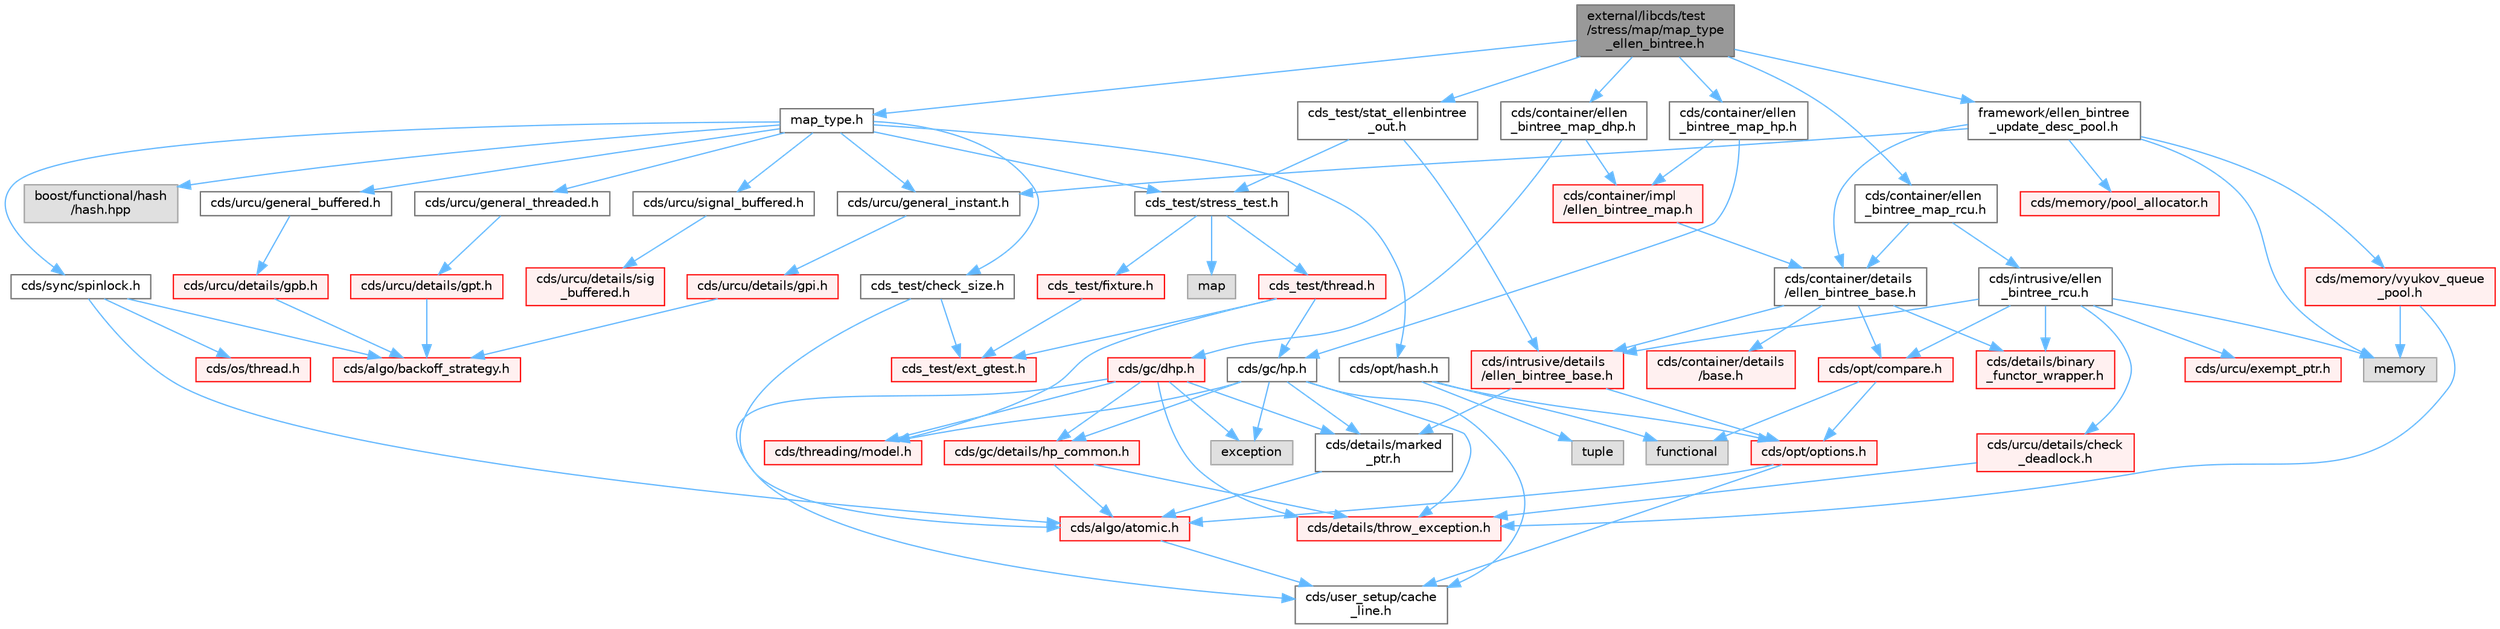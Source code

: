 digraph "external/libcds/test/stress/map/map_type_ellen_bintree.h"
{
 // LATEX_PDF_SIZE
  bgcolor="transparent";
  edge [fontname=Helvetica,fontsize=10,labelfontname=Helvetica,labelfontsize=10];
  node [fontname=Helvetica,fontsize=10,shape=box,height=0.2,width=0.4];
  Node1 [id="Node000001",label="external/libcds/test\l/stress/map/map_type\l_ellen_bintree.h",height=0.2,width=0.4,color="gray40", fillcolor="grey60", style="filled", fontcolor="black",tooltip=" "];
  Node1 -> Node2 [id="edge1_Node000001_Node000002",color="steelblue1",style="solid",tooltip=" "];
  Node2 [id="Node000002",label="map_type.h",height=0.2,width=0.4,color="grey40", fillcolor="white", style="filled",URL="$map__type_8h.html",tooltip=" "];
  Node2 -> Node3 [id="edge2_Node000002_Node000003",color="steelblue1",style="solid",tooltip=" "];
  Node3 [id="Node000003",label="cds/urcu/general_instant.h",height=0.2,width=0.4,color="grey40", fillcolor="white", style="filled",URL="$general__instant_8h.html",tooltip=" "];
  Node3 -> Node4 [id="edge3_Node000003_Node000004",color="steelblue1",style="solid",tooltip=" "];
  Node4 [id="Node000004",label="cds/urcu/details/gpi.h",height=0.2,width=0.4,color="red", fillcolor="#FFF0F0", style="filled",URL="$gpi_8h.html",tooltip=" "];
  Node4 -> Node54 [id="edge4_Node000004_Node000054",color="steelblue1",style="solid",tooltip=" "];
  Node54 [id="Node000054",label="cds/algo/backoff_strategy.h",height=0.2,width=0.4,color="red", fillcolor="#FFF0F0", style="filled",URL="$backoff__strategy_8h.html",tooltip=" "];
  Node2 -> Node58 [id="edge5_Node000002_Node000058",color="steelblue1",style="solid",tooltip=" "];
  Node58 [id="Node000058",label="cds/urcu/general_buffered.h",height=0.2,width=0.4,color="grey40", fillcolor="white", style="filled",URL="$general__buffered_8h.html",tooltip=" "];
  Node58 -> Node59 [id="edge6_Node000058_Node000059",color="steelblue1",style="solid",tooltip=" "];
  Node59 [id="Node000059",label="cds/urcu/details/gpb.h",height=0.2,width=0.4,color="red", fillcolor="#FFF0F0", style="filled",URL="$gpb_8h.html",tooltip=" "];
  Node59 -> Node54 [id="edge7_Node000059_Node000054",color="steelblue1",style="solid",tooltip=" "];
  Node2 -> Node72 [id="edge8_Node000002_Node000072",color="steelblue1",style="solid",tooltip=" "];
  Node72 [id="Node000072",label="cds/urcu/general_threaded.h",height=0.2,width=0.4,color="grey40", fillcolor="white", style="filled",URL="$general__threaded_8h.html",tooltip=" "];
  Node72 -> Node73 [id="edge9_Node000072_Node000073",color="steelblue1",style="solid",tooltip=" "];
  Node73 [id="Node000073",label="cds/urcu/details/gpt.h",height=0.2,width=0.4,color="red", fillcolor="#FFF0F0", style="filled",URL="$gpt_8h.html",tooltip=" "];
  Node73 -> Node54 [id="edge10_Node000073_Node000054",color="steelblue1",style="solid",tooltip=" "];
  Node2 -> Node76 [id="edge11_Node000002_Node000076",color="steelblue1",style="solid",tooltip=" "];
  Node76 [id="Node000076",label="cds/urcu/signal_buffered.h",height=0.2,width=0.4,color="grey40", fillcolor="white", style="filled",URL="$signal__buffered_8h.html",tooltip=" "];
  Node76 -> Node77 [id="edge12_Node000076_Node000077",color="steelblue1",style="solid",tooltip=" "];
  Node77 [id="Node000077",label="cds/urcu/details/sig\l_buffered.h",height=0.2,width=0.4,color="red", fillcolor="#FFF0F0", style="filled",URL="$sig__buffered_8h.html",tooltip=" "];
  Node2 -> Node79 [id="edge13_Node000002_Node000079",color="steelblue1",style="solid",tooltip=" "];
  Node79 [id="Node000079",label="cds/sync/spinlock.h",height=0.2,width=0.4,color="grey40", fillcolor="white", style="filled",URL="$sync_2spinlock_8h.html",tooltip=" "];
  Node79 -> Node9 [id="edge14_Node000079_Node000009",color="steelblue1",style="solid",tooltip=" "];
  Node9 [id="Node000009",label="cds/algo/atomic.h",height=0.2,width=0.4,color="red", fillcolor="#FFF0F0", style="filled",URL="$external_2libcds_2cds_2algo_2atomic_8h.html",tooltip=" "];
  Node9 -> Node23 [id="edge15_Node000009_Node000023",color="steelblue1",style="solid",tooltip=" "];
  Node23 [id="Node000023",label="cds/user_setup/cache\l_line.h",height=0.2,width=0.4,color="grey40", fillcolor="white", style="filled",URL="$cache__line_8h.html",tooltip="Cache-line size definition"];
  Node79 -> Node43 [id="edge16_Node000079_Node000043",color="steelblue1",style="solid",tooltip=" "];
  Node43 [id="Node000043",label="cds/os/thread.h",height=0.2,width=0.4,color="red", fillcolor="#FFF0F0", style="filled",URL="$cds_2os_2thread_8h.html",tooltip=" "];
  Node79 -> Node54 [id="edge17_Node000079_Node000054",color="steelblue1",style="solid",tooltip=" "];
  Node2 -> Node80 [id="edge18_Node000002_Node000080",color="steelblue1",style="solid",tooltip=" "];
  Node80 [id="Node000080",label="cds/opt/hash.h",height=0.2,width=0.4,color="grey40", fillcolor="white", style="filled",URL="$external_2libcds_2cds_2opt_2hash_8h.html",tooltip=" "];
  Node80 -> Node81 [id="edge19_Node000080_Node000081",color="steelblue1",style="solid",tooltip=" "];
  Node81 [id="Node000081",label="tuple",height=0.2,width=0.4,color="grey60", fillcolor="#E0E0E0", style="filled",tooltip=" "];
  Node80 -> Node82 [id="edge20_Node000080_Node000082",color="steelblue1",style="solid",tooltip=" "];
  Node82 [id="Node000082",label="functional",height=0.2,width=0.4,color="grey60", fillcolor="#E0E0E0", style="filled",tooltip=" "];
  Node80 -> Node66 [id="edge21_Node000080_Node000066",color="steelblue1",style="solid",tooltip=" "];
  Node66 [id="Node000066",label="cds/opt/options.h",height=0.2,width=0.4,color="red", fillcolor="#FFF0F0", style="filled",URL="$opt_2options_8h.html",tooltip=" "];
  Node66 -> Node23 [id="edge22_Node000066_Node000023",color="steelblue1",style="solid",tooltip=" "];
  Node66 -> Node9 [id="edge23_Node000066_Node000009",color="steelblue1",style="solid",tooltip=" "];
  Node2 -> Node83 [id="edge24_Node000002_Node000083",color="steelblue1",style="solid",tooltip=" "];
  Node83 [id="Node000083",label="boost/functional/hash\l/hash.hpp",height=0.2,width=0.4,color="grey60", fillcolor="#E0E0E0", style="filled",tooltip=" "];
  Node2 -> Node84 [id="edge25_Node000002_Node000084",color="steelblue1",style="solid",tooltip=" "];
  Node84 [id="Node000084",label="cds_test/stress_test.h",height=0.2,width=0.4,color="grey40", fillcolor="white", style="filled",URL="$stress__test_8h.html",tooltip=" "];
  Node84 -> Node85 [id="edge26_Node000084_Node000085",color="steelblue1",style="solid",tooltip=" "];
  Node85 [id="Node000085",label="map",height=0.2,width=0.4,color="grey60", fillcolor="#E0E0E0", style="filled",tooltip=" "];
  Node84 -> Node86 [id="edge27_Node000084_Node000086",color="steelblue1",style="solid",tooltip=" "];
  Node86 [id="Node000086",label="cds_test/fixture.h",height=0.2,width=0.4,color="red", fillcolor="#FFF0F0", style="filled",URL="$fixture_8h.html",tooltip=" "];
  Node86 -> Node87 [id="edge28_Node000086_Node000087",color="steelblue1",style="solid",tooltip=" "];
  Node87 [id="Node000087",label="cds_test/ext_gtest.h",height=0.2,width=0.4,color="red", fillcolor="#FFF0F0", style="filled",URL="$ext__gtest_8h.html",tooltip=" "];
  Node84 -> Node91 [id="edge29_Node000084_Node000091",color="steelblue1",style="solid",tooltip=" "];
  Node91 [id="Node000091",label="cds_test/thread.h",height=0.2,width=0.4,color="red", fillcolor="#FFF0F0", style="filled",URL="$test_2include_2cds__test_2thread_8h.html",tooltip=" "];
  Node91 -> Node87 [id="edge30_Node000091_Node000087",color="steelblue1",style="solid",tooltip=" "];
  Node91 -> Node47 [id="edge31_Node000091_Node000047",color="steelblue1",style="solid",tooltip=" "];
  Node47 [id="Node000047",label="cds/threading/model.h",height=0.2,width=0.4,color="red", fillcolor="#FFF0F0", style="filled",URL="$model_8h.html",tooltip=" "];
  Node91 -> Node93 [id="edge32_Node000091_Node000093",color="steelblue1",style="solid",tooltip=" "];
  Node93 [id="Node000093",label="cds/gc/hp.h",height=0.2,width=0.4,color="grey40", fillcolor="white", style="filled",URL="$hp_8h.html",tooltip=" "];
  Node93 -> Node15 [id="edge33_Node000093_Node000015",color="steelblue1",style="solid",tooltip=" "];
  Node15 [id="Node000015",label="exception",height=0.2,width=0.4,color="grey60", fillcolor="#E0E0E0", style="filled",tooltip=" "];
  Node93 -> Node94 [id="edge34_Node000093_Node000094",color="steelblue1",style="solid",tooltip=" "];
  Node94 [id="Node000094",label="cds/gc/details/hp_common.h",height=0.2,width=0.4,color="red", fillcolor="#FFF0F0", style="filled",URL="$hp__common_8h.html",tooltip=" "];
  Node94 -> Node9 [id="edge35_Node000094_Node000009",color="steelblue1",style="solid",tooltip=" "];
  Node94 -> Node40 [id="edge36_Node000094_Node000040",color="steelblue1",style="solid",tooltip=" "];
  Node40 [id="Node000040",label="cds/details/throw_exception.h",height=0.2,width=0.4,color="red", fillcolor="#FFF0F0", style="filled",URL="$throw__exception_8h.html",tooltip=" "];
  Node93 -> Node47 [id="edge37_Node000093_Node000047",color="steelblue1",style="solid",tooltip=" "];
  Node93 -> Node40 [id="edge38_Node000093_Node000040",color="steelblue1",style="solid",tooltip=" "];
  Node93 -> Node46 [id="edge39_Node000093_Node000046",color="steelblue1",style="solid",tooltip=" "];
  Node46 [id="Node000046",label="cds/details/marked\l_ptr.h",height=0.2,width=0.4,color="grey40", fillcolor="white", style="filled",URL="$marked__ptr_8h.html",tooltip=" "];
  Node46 -> Node9 [id="edge40_Node000046_Node000009",color="steelblue1",style="solid",tooltip=" "];
  Node93 -> Node23 [id="edge41_Node000093_Node000023",color="steelblue1",style="solid",tooltip=" "];
  Node2 -> Node95 [id="edge42_Node000002_Node000095",color="steelblue1",style="solid",tooltip=" "];
  Node95 [id="Node000095",label="cds_test/check_size.h",height=0.2,width=0.4,color="grey40", fillcolor="white", style="filled",URL="$check__size_8h.html",tooltip=" "];
  Node95 -> Node87 [id="edge43_Node000095_Node000087",color="steelblue1",style="solid",tooltip=" "];
  Node95 -> Node9 [id="edge44_Node000095_Node000009",color="steelblue1",style="solid",tooltip=" "];
  Node1 -> Node96 [id="edge45_Node000001_Node000096",color="steelblue1",style="solid",tooltip=" "];
  Node96 [id="Node000096",label="cds/container/ellen\l_bintree_map_rcu.h",height=0.2,width=0.4,color="grey40", fillcolor="white", style="filled",URL="$ellen__bintree__map__rcu_8h.html",tooltip=" "];
  Node96 -> Node97 [id="edge46_Node000096_Node000097",color="steelblue1",style="solid",tooltip=" "];
  Node97 [id="Node000097",label="cds/container/details\l/ellen_bintree_base.h",height=0.2,width=0.4,color="grey40", fillcolor="white", style="filled",URL="$container_2details_2ellen__bintree__base_8h.html",tooltip=" "];
  Node97 -> Node98 [id="edge47_Node000097_Node000098",color="steelblue1",style="solid",tooltip=" "];
  Node98 [id="Node000098",label="cds/intrusive/details\l/ellen_bintree_base.h",height=0.2,width=0.4,color="red", fillcolor="#FFF0F0", style="filled",URL="$intrusive_2details_2ellen__bintree__base_8h.html",tooltip=" "];
  Node98 -> Node66 [id="edge48_Node000098_Node000066",color="steelblue1",style="solid",tooltip=" "];
  Node98 -> Node46 [id="edge49_Node000098_Node000046",color="steelblue1",style="solid",tooltip=" "];
  Node97 -> Node62 [id="edge50_Node000097_Node000062",color="steelblue1",style="solid",tooltip=" "];
  Node62 [id="Node000062",label="cds/container/details\l/base.h",height=0.2,width=0.4,color="red", fillcolor="#FFF0F0", style="filled",URL="$external_2libcds_2cds_2container_2details_2base_8h.html",tooltip=" "];
  Node97 -> Node100 [id="edge51_Node000097_Node000100",color="steelblue1",style="solid",tooltip=" "];
  Node100 [id="Node000100",label="cds/opt/compare.h",height=0.2,width=0.4,color="red", fillcolor="#FFF0F0", style="filled",URL="$external_2libcds_2cds_2opt_2compare_8h.html",tooltip=" "];
  Node100 -> Node82 [id="edge52_Node000100_Node000082",color="steelblue1",style="solid",tooltip=" "];
  Node100 -> Node66 [id="edge53_Node000100_Node000066",color="steelblue1",style="solid",tooltip=" "];
  Node97 -> Node101 [id="edge54_Node000097_Node000101",color="steelblue1",style="solid",tooltip=" "];
  Node101 [id="Node000101",label="cds/details/binary\l_functor_wrapper.h",height=0.2,width=0.4,color="red", fillcolor="#FFF0F0", style="filled",URL="$binary__functor__wrapper_8h.html",tooltip=" "];
  Node96 -> Node102 [id="edge55_Node000096_Node000102",color="steelblue1",style="solid",tooltip=" "];
  Node102 [id="Node000102",label="cds/intrusive/ellen\l_bintree_rcu.h",height=0.2,width=0.4,color="grey40", fillcolor="white", style="filled",URL="$ellen__bintree__rcu_8h.html",tooltip=" "];
  Node102 -> Node18 [id="edge56_Node000102_Node000018",color="steelblue1",style="solid",tooltip=" "];
  Node18 [id="Node000018",label="memory",height=0.2,width=0.4,color="grey60", fillcolor="#E0E0E0", style="filled",tooltip=" "];
  Node102 -> Node98 [id="edge57_Node000102_Node000098",color="steelblue1",style="solid",tooltip=" "];
  Node102 -> Node100 [id="edge58_Node000102_Node000100",color="steelblue1",style="solid",tooltip=" "];
  Node102 -> Node101 [id="edge59_Node000102_Node000101",color="steelblue1",style="solid",tooltip=" "];
  Node102 -> Node103 [id="edge60_Node000102_Node000103",color="steelblue1",style="solid",tooltip=" "];
  Node103 [id="Node000103",label="cds/urcu/details/check\l_deadlock.h",height=0.2,width=0.4,color="red", fillcolor="#FFF0F0", style="filled",URL="$check__deadlock_8h.html",tooltip=" "];
  Node103 -> Node40 [id="edge61_Node000103_Node000040",color="steelblue1",style="solid",tooltip=" "];
  Node102 -> Node104 [id="edge62_Node000102_Node000104",color="steelblue1",style="solid",tooltip=" "];
  Node104 [id="Node000104",label="cds/urcu/exempt_ptr.h",height=0.2,width=0.4,color="red", fillcolor="#FFF0F0", style="filled",URL="$exempt__ptr_8h.html",tooltip=" "];
  Node1 -> Node105 [id="edge63_Node000001_Node000105",color="steelblue1",style="solid",tooltip=" "];
  Node105 [id="Node000105",label="cds/container/ellen\l_bintree_map_hp.h",height=0.2,width=0.4,color="grey40", fillcolor="white", style="filled",URL="$ellen__bintree__map__hp_8h.html",tooltip=" "];
  Node105 -> Node93 [id="edge64_Node000105_Node000093",color="steelblue1",style="solid",tooltip=" "];
  Node105 -> Node106 [id="edge65_Node000105_Node000106",color="steelblue1",style="solid",tooltip=" "];
  Node106 [id="Node000106",label="cds/container/impl\l/ellen_bintree_map.h",height=0.2,width=0.4,color="red", fillcolor="#FFF0F0", style="filled",URL="$ellen__bintree__map_8h.html",tooltip=" "];
  Node106 -> Node97 [id="edge66_Node000106_Node000097",color="steelblue1",style="solid",tooltip=" "];
  Node1 -> Node109 [id="edge67_Node000001_Node000109",color="steelblue1",style="solid",tooltip=" "];
  Node109 [id="Node000109",label="cds/container/ellen\l_bintree_map_dhp.h",height=0.2,width=0.4,color="grey40", fillcolor="white", style="filled",URL="$ellen__bintree__map__dhp_8h.html",tooltip=" "];
  Node109 -> Node110 [id="edge68_Node000109_Node000110",color="steelblue1",style="solid",tooltip=" "];
  Node110 [id="Node000110",label="cds/gc/dhp.h",height=0.2,width=0.4,color="red", fillcolor="#FFF0F0", style="filled",URL="$dhp_8h.html",tooltip=" "];
  Node110 -> Node15 [id="edge69_Node000110_Node000015",color="steelblue1",style="solid",tooltip=" "];
  Node110 -> Node94 [id="edge70_Node000110_Node000094",color="steelblue1",style="solid",tooltip=" "];
  Node110 -> Node47 [id="edge71_Node000110_Node000047",color="steelblue1",style="solid",tooltip=" "];
  Node110 -> Node40 [id="edge72_Node000110_Node000040",color="steelblue1",style="solid",tooltip=" "];
  Node110 -> Node46 [id="edge73_Node000110_Node000046",color="steelblue1",style="solid",tooltip=" "];
  Node110 -> Node23 [id="edge74_Node000110_Node000023",color="steelblue1",style="solid",tooltip=" "];
  Node109 -> Node106 [id="edge75_Node000109_Node000106",color="steelblue1",style="solid",tooltip=" "];
  Node1 -> Node113 [id="edge76_Node000001_Node000113",color="steelblue1",style="solid",tooltip=" "];
  Node113 [id="Node000113",label="cds_test/stat_ellenbintree\l_out.h",height=0.2,width=0.4,color="grey40", fillcolor="white", style="filled",URL="$stat__ellenbintree__out_8h.html",tooltip=" "];
  Node113 -> Node84 [id="edge77_Node000113_Node000084",color="steelblue1",style="solid",tooltip=" "];
  Node113 -> Node98 [id="edge78_Node000113_Node000098",color="steelblue1",style="solid",tooltip=" "];
  Node1 -> Node114 [id="edge79_Node000001_Node000114",color="steelblue1",style="solid",tooltip=" "];
  Node114 [id="Node000114",label="framework/ellen_bintree\l_update_desc_pool.h",height=0.2,width=0.4,color="grey40", fillcolor="white", style="filled",URL="$ellen__bintree__update__desc__pool_8h.html",tooltip=" "];
  Node114 -> Node3 [id="edge80_Node000114_Node000003",color="steelblue1",style="solid",tooltip=" "];
  Node114 -> Node97 [id="edge81_Node000114_Node000097",color="steelblue1",style="solid",tooltip=" "];
  Node114 -> Node115 [id="edge82_Node000114_Node000115",color="steelblue1",style="solid",tooltip=" "];
  Node115 [id="Node000115",label="cds/memory/vyukov_queue\l_pool.h",height=0.2,width=0.4,color="red", fillcolor="#FFF0F0", style="filled",URL="$vyukov__queue__pool_8h.html",tooltip=" "];
  Node115 -> Node40 [id="edge83_Node000115_Node000040",color="steelblue1",style="solid",tooltip=" "];
  Node115 -> Node18 [id="edge84_Node000115_Node000018",color="steelblue1",style="solid",tooltip=" "];
  Node114 -> Node117 [id="edge85_Node000114_Node000117",color="steelblue1",style="solid",tooltip=" "];
  Node117 [id="Node000117",label="cds/memory/pool_allocator.h",height=0.2,width=0.4,color="red", fillcolor="#FFF0F0", style="filled",URL="$pool__allocator_8h.html",tooltip=" "];
  Node114 -> Node18 [id="edge86_Node000114_Node000018",color="steelblue1",style="solid",tooltip=" "];
}
